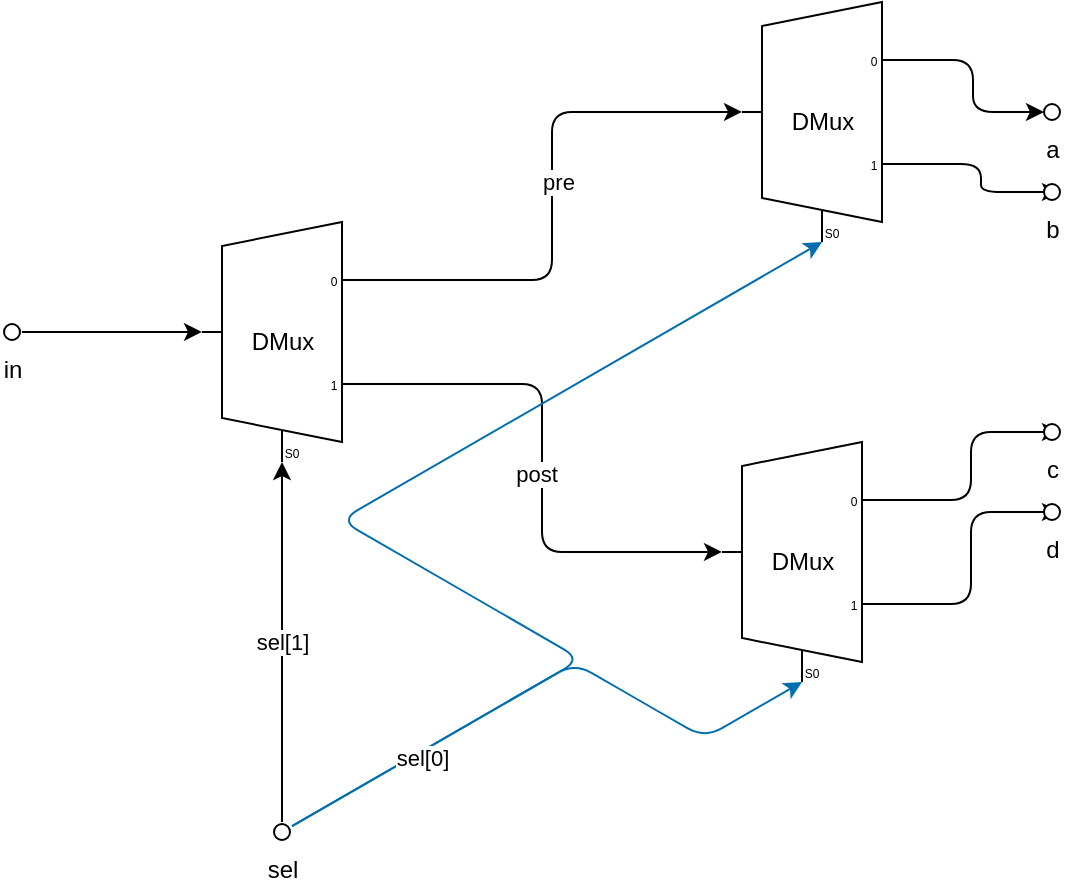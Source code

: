 <mxfile>
    <diagram id="PnVsh7TulXipPlyEERRt" name="Page-1">
        <mxGraphModel dx="601" dy="514" grid="1" gridSize="10" guides="1" tooltips="1" connect="1" arrows="1" fold="1" page="1" pageScale="1" pageWidth="827" pageHeight="1169" math="0" shadow="0">
            <root>
                <mxCell id="0"/>
                <mxCell id="1" parent="0"/>
                <mxCell id="4" style="edgeStyle=none;html=1;entryX=0;entryY=0.458;entryDx=0;entryDy=0;entryPerimeter=0;" edge="1" parent="1" source="2" target="3">
                    <mxGeometry relative="1" as="geometry"/>
                </mxCell>
                <mxCell id="2" value="in" style="verticalLabelPosition=bottom;shadow=0;dashed=0;align=center;html=1;verticalAlign=top;shape=mxgraph.electrical.logic_gates.inverting_contact;" parent="1" vertex="1">
                    <mxGeometry x="80" y="300" width="10" height="10" as="geometry"/>
                </mxCell>
                <mxCell id="9" style="edgeStyle=elbowEdgeStyle;html=1;exitX=1;exitY=0.217;exitDx=0;exitDy=3;exitPerimeter=0;entryX=0;entryY=0.458;entryDx=0;entryDy=0;entryPerimeter=0;" edge="1" parent="1" source="3" target="7">
                    <mxGeometry relative="1" as="geometry"/>
                </mxCell>
                <mxCell id="11" value="pre" style="edgeLabel;html=1;align=center;verticalAlign=middle;resizable=0;points=[];" vertex="1" connectable="0" parent="9">
                    <mxGeometry x="0.047" y="-3" relative="1" as="geometry">
                        <mxPoint y="-1" as="offset"/>
                    </mxGeometry>
                </mxCell>
                <mxCell id="10" style="edgeStyle=elbowEdgeStyle;html=1;exitX=1;exitY=0.65;exitDx=0;exitDy=3;exitPerimeter=0;entryX=0;entryY=0.458;entryDx=0;entryDy=0;entryPerimeter=0;" edge="1" parent="1" source="3" target="8">
                    <mxGeometry relative="1" as="geometry"/>
                </mxCell>
                <mxCell id="12" value="post" style="edgeLabel;html=1;align=center;verticalAlign=middle;resizable=0;points=[];" vertex="1" connectable="0" parent="10">
                    <mxGeometry x="0.018" y="-3" relative="1" as="geometry">
                        <mxPoint as="offset"/>
                    </mxGeometry>
                </mxCell>
                <mxCell id="3" value="DMux" style="shadow=0;dashed=0;align=center;html=1;strokeWidth=1;shape=mxgraph.electrical.abstract.mux2;operation=demux;" vertex="1" parent="1">
                    <mxGeometry x="180" y="250" width="80" height="120" as="geometry"/>
                </mxCell>
                <mxCell id="6" value="sel[1]" style="edgeStyle=elbowEdgeStyle;html=1;entryX=0.375;entryY=1;entryDx=10;entryDy=0;entryPerimeter=0;" edge="1" parent="1" source="5" target="3">
                    <mxGeometry relative="1" as="geometry"/>
                </mxCell>
                <mxCell id="16" style="edgeStyle=isometricEdgeStyle;html=1;entryX=0.375;entryY=1;entryDx=10;entryDy=0;entryPerimeter=0;fillColor=#1ba1e2;strokeColor=#006EAF;" edge="1" parent="1" source="5" target="7">
                    <mxGeometry relative="1" as="geometry">
                        <Array as="points">
                            <mxPoint x="320" y="440"/>
                            <mxPoint x="310" y="420"/>
                            <mxPoint x="250" y="410"/>
                            <mxPoint x="350" y="460"/>
                        </Array>
                    </mxGeometry>
                </mxCell>
                <mxCell id="17" style="edgeStyle=isometricEdgeStyle;html=1;entryX=0.375;entryY=1;entryDx=10;entryDy=0;entryPerimeter=0;fillColor=#1ba1e2;strokeColor=#006EAF;" edge="1" parent="1" source="5" target="8">
                    <mxGeometry relative="1" as="geometry">
                        <Array as="points">
                            <mxPoint x="400" y="490"/>
                        </Array>
                    </mxGeometry>
                </mxCell>
                <mxCell id="18" value="sel[0]" style="edgeLabel;html=1;align=center;verticalAlign=middle;resizable=0;points=[];" vertex="1" connectable="0" parent="17">
                    <mxGeometry x="-0.502" y="-3" relative="1" as="geometry">
                        <mxPoint as="offset"/>
                    </mxGeometry>
                </mxCell>
                <mxCell id="5" value="sel" style="verticalLabelPosition=bottom;shadow=0;dashed=0;align=center;html=1;verticalAlign=top;shape=mxgraph.electrical.logic_gates.inverting_contact;" vertex="1" parent="1">
                    <mxGeometry x="215" y="550" width="10" height="10" as="geometry"/>
                </mxCell>
                <mxCell id="23" style="html=1;exitX=1;exitY=0.217;exitDx=0;exitDy=3;exitPerimeter=0;entryX=0.1;entryY=0.5;entryDx=0;entryDy=0;entryPerimeter=0;edgeStyle=elbowEdgeStyle;" edge="1" parent="1" source="7" target="19">
                    <mxGeometry relative="1" as="geometry"/>
                </mxCell>
                <mxCell id="24" style="html=1;exitX=1;exitY=0.65;exitDx=0;exitDy=3;exitPerimeter=0;entryX=0.9;entryY=0.5;entryDx=0;entryDy=0;entryPerimeter=0;edgeStyle=elbowEdgeStyle;" edge="1" parent="1" source="7" target="20">
                    <mxGeometry relative="1" as="geometry"/>
                </mxCell>
                <mxCell id="7" value="DMux" style="shadow=0;dashed=0;align=center;html=1;strokeWidth=1;shape=mxgraph.electrical.abstract.mux2;operation=demux;" vertex="1" parent="1">
                    <mxGeometry x="450" y="140" width="80" height="120" as="geometry"/>
                </mxCell>
                <mxCell id="25" style="html=1;exitX=1;exitY=0.217;exitDx=0;exitDy=3;exitPerimeter=0;entryX=0.9;entryY=0.5;entryDx=0;entryDy=0;entryPerimeter=0;edgeStyle=elbowEdgeStyle;" edge="1" parent="1" source="8" target="21">
                    <mxGeometry relative="1" as="geometry"/>
                </mxCell>
                <mxCell id="26" style="html=1;exitX=1;exitY=0.65;exitDx=0;exitDy=3;exitPerimeter=0;entryX=0.9;entryY=0.5;entryDx=0;entryDy=0;entryPerimeter=0;edgeStyle=elbowEdgeStyle;" edge="1" parent="1" source="8" target="22">
                    <mxGeometry relative="1" as="geometry"/>
                </mxCell>
                <mxCell id="8" value="DMux" style="shadow=0;dashed=0;align=center;html=1;strokeWidth=1;shape=mxgraph.electrical.abstract.mux2;operation=demux;" vertex="1" parent="1">
                    <mxGeometry x="440" y="360" width="80" height="120" as="geometry"/>
                </mxCell>
                <mxCell id="19" value="a" style="verticalLabelPosition=bottom;shadow=0;dashed=0;align=center;html=1;verticalAlign=top;shape=mxgraph.electrical.logic_gates.inverting_contact;" vertex="1" parent="1">
                    <mxGeometry x="600" y="190" width="10" height="10" as="geometry"/>
                </mxCell>
                <mxCell id="20" value="b" style="verticalLabelPosition=bottom;shadow=0;dashed=0;align=center;html=1;verticalAlign=top;shape=mxgraph.electrical.logic_gates.inverting_contact;" vertex="1" parent="1">
                    <mxGeometry x="600" y="230" width="10" height="10" as="geometry"/>
                </mxCell>
                <mxCell id="21" value="c" style="verticalLabelPosition=bottom;shadow=0;dashed=0;align=center;html=1;verticalAlign=top;shape=mxgraph.electrical.logic_gates.inverting_contact;" vertex="1" parent="1">
                    <mxGeometry x="600" y="350" width="10" height="10" as="geometry"/>
                </mxCell>
                <mxCell id="22" value="d" style="verticalLabelPosition=bottom;shadow=0;dashed=0;align=center;html=1;verticalAlign=top;shape=mxgraph.electrical.logic_gates.inverting_contact;" vertex="1" parent="1">
                    <mxGeometry x="600" y="390" width="10" height="10" as="geometry"/>
                </mxCell>
            </root>
        </mxGraphModel>
    </diagram>
</mxfile>